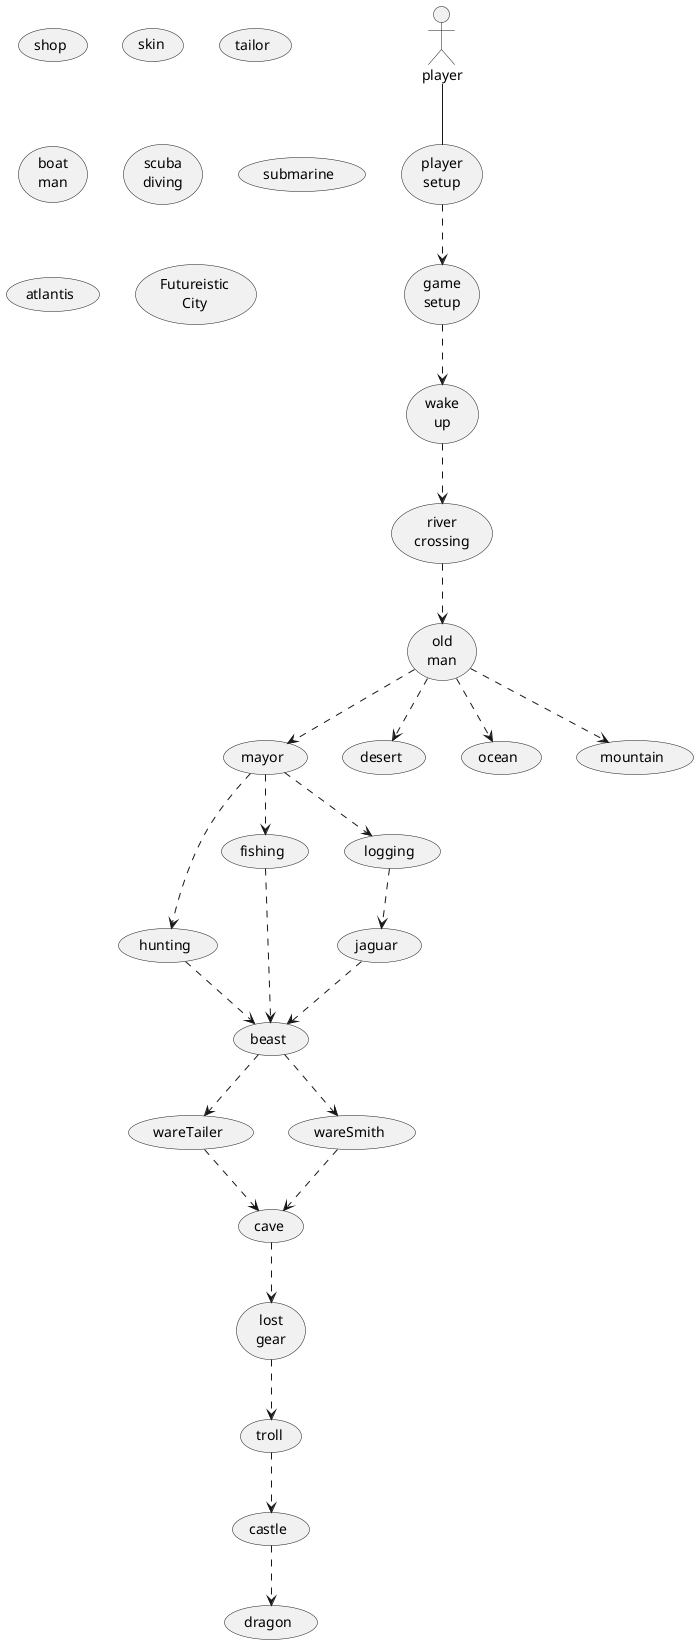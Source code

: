 @startuml 

actor :player:

usecase (player\nsetup) as playerSetup
usecase (game\nsetup) as gameSetup
usecase (wake\nup) as wakeUp
usecase (river\ncrossing) as riverCrossing
usecase (old\nman) as oldMan

'Mayor storyline
usecase (shop) as shop
usecase (hunting) as hunting
usecase (fishing) as fishing
usecase (mayor) as mayor
usecase (skin) as skin
usecase (jaguar) as jaguar
usecase (logging) as logging
usecase (tailor) as tailor
usecase (beast) as beast
usecase (wareTailer) as wareTailor
usecase (wareSmith) as wareSmith
usecase (cave) as cave
usecase (lost\ngear) as lostGear
usecase (troll) as troll
usecase (castle) as castle

'Desert storyline
usecase (desert) as desert


'Ocean storyline
usecase (ocean) as ocean
usecase (boat\nman) as boatMan
usecase (scuba\ndiving) as scubaDiving
usecase (submarine) as submarine

usecase (atlantis) as atlantis


'Mountain storyline
usecase (mountain) as mountain
usecase (Futureistic\nCity) as city

'Dragon ending 
usecase (dragon) as dragon


player -- playerSetup

playerSetup ..> gameSetup
gameSetup ..> wakeUp
wakeUp ..> riverCrossing
riverCrossing ..> oldMan
oldMan ..> desert
oldMan ..> ocean
oldMan ..> mountain
oldMan ..> mayor
mayor ..> hunting
mayor ..> fishing
mayor ..> logging
logging ..> jaguar
hunting ..> beast
fishing ..> beast
jaguar ..> beast
beast ..> wareSmith
beast ..> wareTailor
wareSmith ..> cave
wareTailor ..> cave
cave ..> lostGear
lostGear ..> troll
troll ..> castle
castle ..> dragon



@enduml
